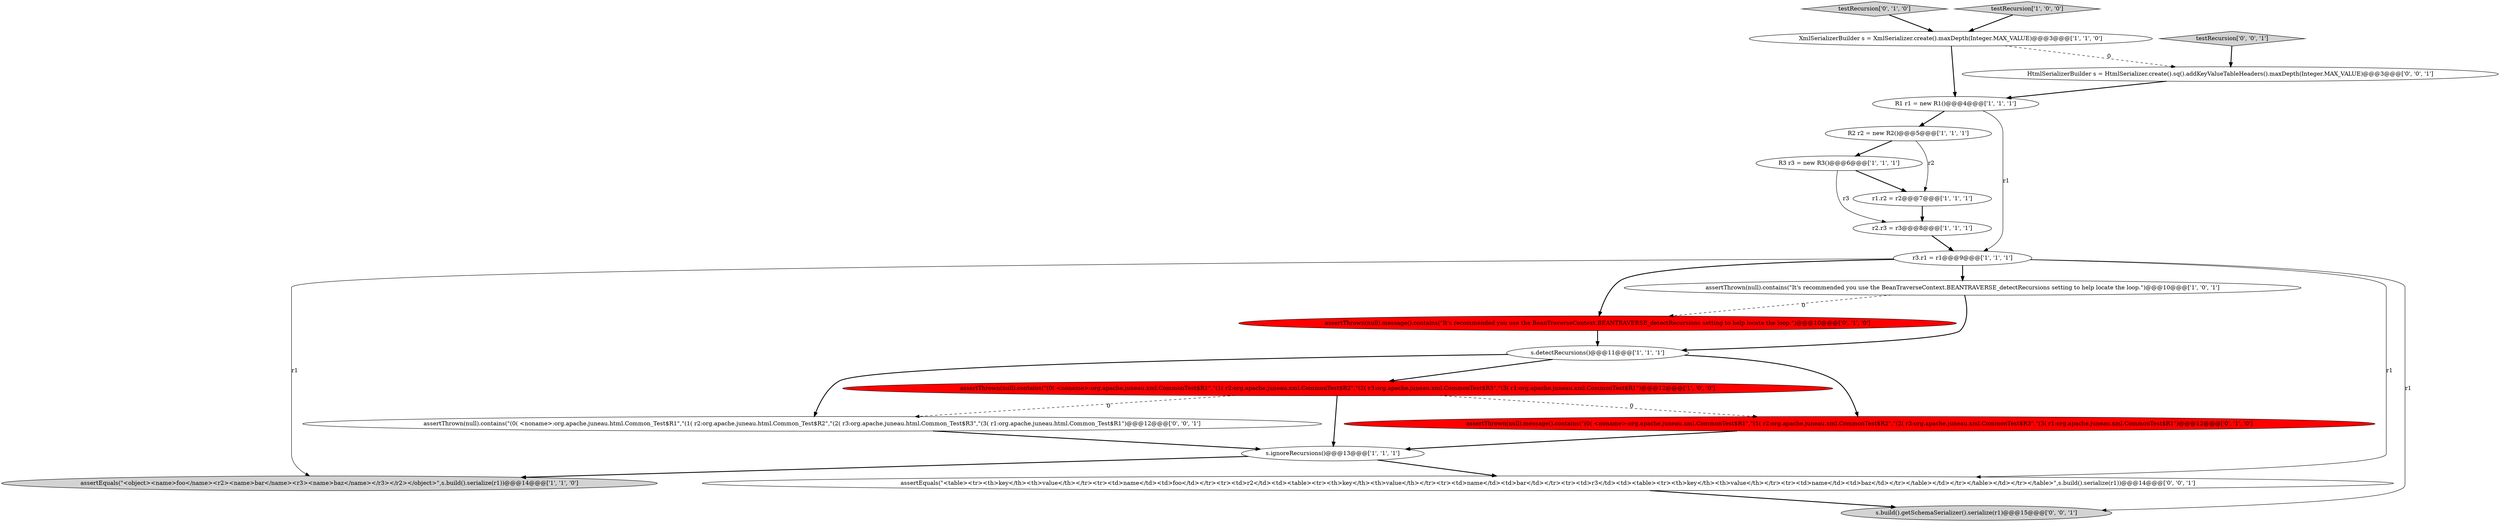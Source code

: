 digraph {
14 [style = filled, label = "assertThrown(null).message().contains(\"It's recommended you use the BeanTraverseContext.BEANTRAVERSE_detectRecursions setting to help locate the loop.\")@@@10@@@['0', '1', '0']", fillcolor = red, shape = ellipse image = "AAA1AAABBB2BBB"];
4 [style = filled, label = "assertEquals(\"<object><name>foo</name><r2><name>bar</name><r3><name>baz</name></r3></r2></object>\",s.build().serialize(r1))@@@14@@@['1', '1', '0']", fillcolor = lightgray, shape = ellipse image = "AAA0AAABBB1BBB"];
3 [style = filled, label = "r2.r3 = r3@@@8@@@['1', '1', '1']", fillcolor = white, shape = ellipse image = "AAA0AAABBB1BBB"];
16 [style = filled, label = "assertEquals(\"<table><tr><th>key</th><th>value</th></tr><tr><td>name</td><td>foo</td></tr><tr><td>r2</td><td><table><tr><th>key</th><th>value</th></tr><tr><td>name</td><td>bar</td></tr><tr><td>r3</td><td><table><tr><th>key</th><th>value</th></tr><tr><td>name</td><td>baz</td></tr></table></td></tr></table></td></tr></table>\",s.build().serialize(r1))@@@14@@@['0', '0', '1']", fillcolor = white, shape = ellipse image = "AAA0AAABBB3BBB"];
20 [style = filled, label = "assertThrown(null).contains(\"(0( <noname>:org.apache.juneau.html.Common_Test$R1\",\"(1( r2:org.apache.juneau.html.Common_Test$R2\",\"(2( r3:org.apache.juneau.html.Common_Test$R3\",\"(3( r1:org.apache.juneau.html.Common_Test$R1\")@@@12@@@['0', '0', '1']", fillcolor = white, shape = ellipse image = "AAA0AAABBB3BBB"];
17 [style = filled, label = "HtmlSerializerBuilder s = HtmlSerializer.create().sq().addKeyValueTableHeaders().maxDepth(Integer.MAX_VALUE)@@@3@@@['0', '0', '1']", fillcolor = white, shape = ellipse image = "AAA0AAABBB3BBB"];
2 [style = filled, label = "R1 r1 = new R1()@@@4@@@['1', '1', '1']", fillcolor = white, shape = ellipse image = "AAA0AAABBB1BBB"];
13 [style = filled, label = "testRecursion['0', '1', '0']", fillcolor = lightgray, shape = diamond image = "AAA0AAABBB2BBB"];
10 [style = filled, label = "assertThrown(null).contains(\"It's recommended you use the BeanTraverseContext.BEANTRAVERSE_detectRecursions setting to help locate the loop.\")@@@10@@@['1', '0', '1']", fillcolor = white, shape = ellipse image = "AAA0AAABBB1BBB"];
1 [style = filled, label = "R2 r2 = new R2()@@@5@@@['1', '1', '1']", fillcolor = white, shape = ellipse image = "AAA0AAABBB1BBB"];
18 [style = filled, label = "s.build().getSchemaSerializer().serialize(r1)@@@15@@@['0', '0', '1']", fillcolor = lightgray, shape = ellipse image = "AAA0AAABBB3BBB"];
8 [style = filled, label = "s.detectRecursions()@@@11@@@['1', '1', '1']", fillcolor = white, shape = ellipse image = "AAA0AAABBB1BBB"];
0 [style = filled, label = "R3 r3 = new R3()@@@6@@@['1', '1', '1']", fillcolor = white, shape = ellipse image = "AAA0AAABBB1BBB"];
15 [style = filled, label = "assertThrown(null).message().contains(\"(0( <noname>:org.apache.juneau.xml.CommonTest$R1\",\"(1( r2:org.apache.juneau.xml.CommonTest$R2\",\"(2( r3:org.apache.juneau.xml.CommonTest$R3\",\"(3( r1:org.apache.juneau.xml.CommonTest$R1\")@@@12@@@['0', '1', '0']", fillcolor = red, shape = ellipse image = "AAA1AAABBB2BBB"];
6 [style = filled, label = "r1.r2 = r2@@@7@@@['1', '1', '1']", fillcolor = white, shape = ellipse image = "AAA0AAABBB1BBB"];
9 [style = filled, label = "s.ignoreRecursions()@@@13@@@['1', '1', '1']", fillcolor = white, shape = ellipse image = "AAA0AAABBB1BBB"];
11 [style = filled, label = "testRecursion['1', '0', '0']", fillcolor = lightgray, shape = diamond image = "AAA0AAABBB1BBB"];
12 [style = filled, label = "assertThrown(null).contains(\"(0( <noname>:org.apache.juneau.xml.CommonTest$R1\",\"(1( r2:org.apache.juneau.xml.CommonTest$R2\",\"(2( r3:org.apache.juneau.xml.CommonTest$R3\",\"(3( r1:org.apache.juneau.xml.CommonTest$R1\")@@@12@@@['1', '0', '0']", fillcolor = red, shape = ellipse image = "AAA1AAABBB1BBB"];
7 [style = filled, label = "XmlSerializerBuilder s = XmlSerializer.create().maxDepth(Integer.MAX_VALUE)@@@3@@@['1', '1', '0']", fillcolor = white, shape = ellipse image = "AAA0AAABBB1BBB"];
5 [style = filled, label = "r3.r1 = r1@@@9@@@['1', '1', '1']", fillcolor = white, shape = ellipse image = "AAA0AAABBB1BBB"];
19 [style = filled, label = "testRecursion['0', '0', '1']", fillcolor = lightgray, shape = diamond image = "AAA0AAABBB3BBB"];
6->3 [style = bold, label=""];
5->10 [style = bold, label=""];
16->18 [style = bold, label=""];
1->6 [style = solid, label="r2"];
8->15 [style = bold, label=""];
12->20 [style = dashed, label="0"];
20->9 [style = bold, label=""];
0->6 [style = bold, label=""];
7->17 [style = dashed, label="0"];
2->1 [style = bold, label=""];
9->4 [style = bold, label=""];
2->5 [style = solid, label="r1"];
5->16 [style = solid, label="r1"];
1->0 [style = bold, label=""];
19->17 [style = bold, label=""];
5->14 [style = bold, label=""];
12->9 [style = bold, label=""];
9->16 [style = bold, label=""];
3->5 [style = bold, label=""];
8->20 [style = bold, label=""];
0->3 [style = solid, label="r3"];
10->8 [style = bold, label=""];
17->2 [style = bold, label=""];
5->4 [style = solid, label="r1"];
15->9 [style = bold, label=""];
7->2 [style = bold, label=""];
13->7 [style = bold, label=""];
12->15 [style = dashed, label="0"];
5->18 [style = solid, label="r1"];
14->8 [style = bold, label=""];
10->14 [style = dashed, label="0"];
8->12 [style = bold, label=""];
11->7 [style = bold, label=""];
}

